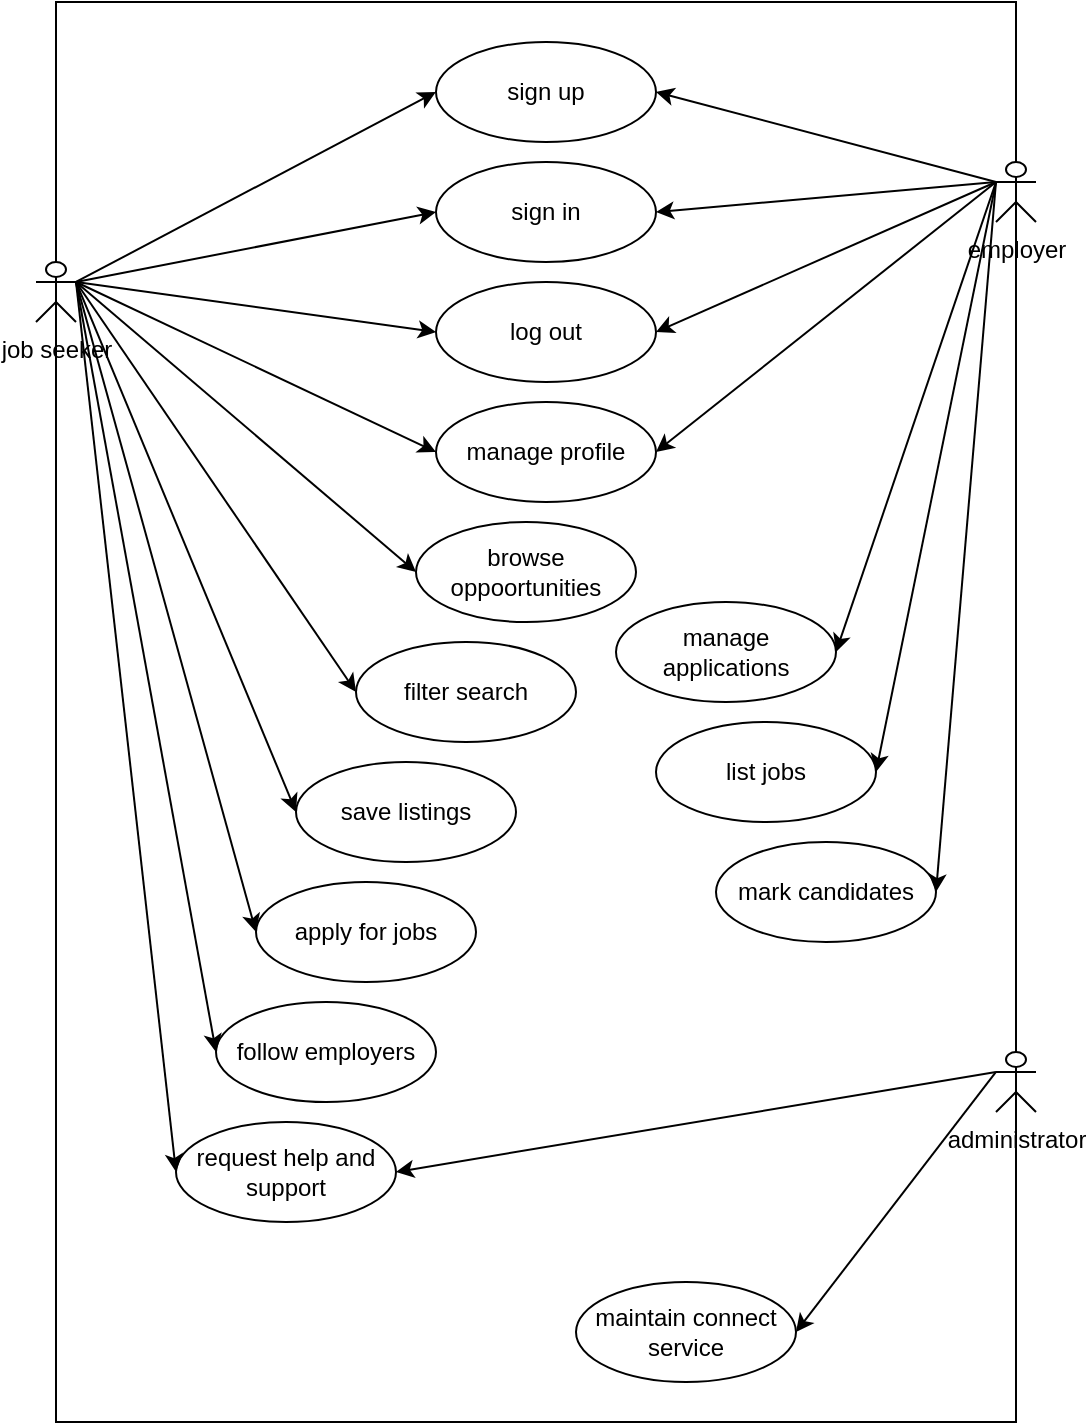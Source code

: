 <mxfile version="26.1.1">
  <diagram name="Page-1" id="1oOGu-gLoE20WJa_DPg3">
    <mxGraphModel dx="1122" dy="724" grid="1" gridSize="10" guides="1" tooltips="1" connect="1" arrows="1" fold="1" page="1" pageScale="1" pageWidth="827" pageHeight="1169" math="0" shadow="0">
      <root>
        <mxCell id="0" />
        <mxCell id="1" parent="0" />
        <mxCell id="iOeNDrVxPZo-YexRlW1L-1" value="" style="rounded=0;whiteSpace=wrap;html=1;" vertex="1" parent="1">
          <mxGeometry x="190" y="30" width="480" height="710" as="geometry" />
        </mxCell>
        <mxCell id="iOeNDrVxPZo-YexRlW1L-2" value="job seeker" style="shape=umlActor;verticalLabelPosition=bottom;verticalAlign=top;html=1;outlineConnect=0;" vertex="1" parent="1">
          <mxGeometry x="180" y="160" width="20" height="30" as="geometry" />
        </mxCell>
        <mxCell id="iOeNDrVxPZo-YexRlW1L-4" value="employer" style="shape=umlActor;verticalLabelPosition=bottom;verticalAlign=top;html=1;outlineConnect=0;" vertex="1" parent="1">
          <mxGeometry x="660" y="110" width="20" height="30" as="geometry" />
        </mxCell>
        <mxCell id="iOeNDrVxPZo-YexRlW1L-5" value="administrator" style="shape=umlActor;verticalLabelPosition=bottom;verticalAlign=top;html=1;outlineConnect=0;" vertex="1" parent="1">
          <mxGeometry x="660" y="555" width="20" height="30" as="geometry" />
        </mxCell>
        <mxCell id="iOeNDrVxPZo-YexRlW1L-6" value="sign up" style="ellipse;whiteSpace=wrap;html=1;" vertex="1" parent="1">
          <mxGeometry x="380" y="50" width="110" height="50" as="geometry" />
        </mxCell>
        <mxCell id="iOeNDrVxPZo-YexRlW1L-7" value="sign in" style="ellipse;whiteSpace=wrap;html=1;" vertex="1" parent="1">
          <mxGeometry x="380" y="110" width="110" height="50" as="geometry" />
        </mxCell>
        <mxCell id="iOeNDrVxPZo-YexRlW1L-8" value="browse oppoortunities" style="ellipse;whiteSpace=wrap;html=1;" vertex="1" parent="1">
          <mxGeometry x="370" y="290" width="110" height="50" as="geometry" />
        </mxCell>
        <mxCell id="iOeNDrVxPZo-YexRlW1L-9" value="filter search" style="ellipse;whiteSpace=wrap;html=1;" vertex="1" parent="1">
          <mxGeometry x="340" y="350" width="110" height="50" as="geometry" />
        </mxCell>
        <mxCell id="iOeNDrVxPZo-YexRlW1L-10" value="manage profile" style="ellipse;whiteSpace=wrap;html=1;" vertex="1" parent="1">
          <mxGeometry x="380" y="230" width="110" height="50" as="geometry" />
        </mxCell>
        <mxCell id="iOeNDrVxPZo-YexRlW1L-11" value="save listings" style="ellipse;whiteSpace=wrap;html=1;" vertex="1" parent="1">
          <mxGeometry x="310" y="410" width="110" height="50" as="geometry" />
        </mxCell>
        <mxCell id="iOeNDrVxPZo-YexRlW1L-12" value="mark candidates" style="ellipse;whiteSpace=wrap;html=1;" vertex="1" parent="1">
          <mxGeometry x="520" y="450" width="110" height="50" as="geometry" />
        </mxCell>
        <mxCell id="iOeNDrVxPZo-YexRlW1L-13" value="apply for jobs" style="ellipse;whiteSpace=wrap;html=1;" vertex="1" parent="1">
          <mxGeometry x="290" y="470" width="110" height="50" as="geometry" />
        </mxCell>
        <mxCell id="iOeNDrVxPZo-YexRlW1L-14" value="list jobs" style="ellipse;whiteSpace=wrap;html=1;" vertex="1" parent="1">
          <mxGeometry x="490" y="390" width="110" height="50" as="geometry" />
        </mxCell>
        <mxCell id="iOeNDrVxPZo-YexRlW1L-15" value="manage applications" style="ellipse;whiteSpace=wrap;html=1;" vertex="1" parent="1">
          <mxGeometry x="470" y="330" width="110" height="50" as="geometry" />
        </mxCell>
        <mxCell id="iOeNDrVxPZo-YexRlW1L-16" value="follow employers" style="ellipse;whiteSpace=wrap;html=1;" vertex="1" parent="1">
          <mxGeometry x="270" y="530" width="110" height="50" as="geometry" />
        </mxCell>
        <mxCell id="iOeNDrVxPZo-YexRlW1L-17" value="request help and support" style="ellipse;whiteSpace=wrap;html=1;" vertex="1" parent="1">
          <mxGeometry x="250" y="590" width="110" height="50" as="geometry" />
        </mxCell>
        <mxCell id="iOeNDrVxPZo-YexRlW1L-18" value="maintain connect service" style="ellipse;whiteSpace=wrap;html=1;" vertex="1" parent="1">
          <mxGeometry x="450" y="670" width="110" height="50" as="geometry" />
        </mxCell>
        <mxCell id="iOeNDrVxPZo-YexRlW1L-24" value="log out" style="ellipse;whiteSpace=wrap;html=1;" vertex="1" parent="1">
          <mxGeometry x="380" y="170" width="110" height="50" as="geometry" />
        </mxCell>
        <mxCell id="iOeNDrVxPZo-YexRlW1L-27" value="" style="endArrow=classic;html=1;rounded=0;exitX=1;exitY=0.333;exitDx=0;exitDy=0;exitPerimeter=0;entryX=0;entryY=0.5;entryDx=0;entryDy=0;" edge="1" parent="1" source="iOeNDrVxPZo-YexRlW1L-2" target="iOeNDrVxPZo-YexRlW1L-6">
          <mxGeometry width="50" height="50" relative="1" as="geometry">
            <mxPoint x="390" y="310" as="sourcePoint" />
            <mxPoint x="440" y="260" as="targetPoint" />
          </mxGeometry>
        </mxCell>
        <mxCell id="iOeNDrVxPZo-YexRlW1L-28" value="" style="endArrow=classic;html=1;rounded=0;entryX=0;entryY=0.5;entryDx=0;entryDy=0;" edge="1" parent="1" target="iOeNDrVxPZo-YexRlW1L-7">
          <mxGeometry width="50" height="50" relative="1" as="geometry">
            <mxPoint x="200" y="170" as="sourcePoint" />
            <mxPoint x="390" y="85" as="targetPoint" />
          </mxGeometry>
        </mxCell>
        <mxCell id="iOeNDrVxPZo-YexRlW1L-29" value="" style="endArrow=classic;html=1;rounded=0;exitX=1;exitY=0.333;exitDx=0;exitDy=0;exitPerimeter=0;entryX=0;entryY=0.5;entryDx=0;entryDy=0;" edge="1" parent="1" source="iOeNDrVxPZo-YexRlW1L-2" target="iOeNDrVxPZo-YexRlW1L-24">
          <mxGeometry width="50" height="50" relative="1" as="geometry">
            <mxPoint x="230" y="187.5" as="sourcePoint" />
            <mxPoint x="380" y="200" as="targetPoint" />
          </mxGeometry>
        </mxCell>
        <mxCell id="iOeNDrVxPZo-YexRlW1L-31" value="" style="endArrow=classic;html=1;rounded=0;entryX=0;entryY=0.5;entryDx=0;entryDy=0;exitX=1;exitY=0.333;exitDx=0;exitDy=0;exitPerimeter=0;" edge="1" parent="1" source="iOeNDrVxPZo-YexRlW1L-2" target="iOeNDrVxPZo-YexRlW1L-10">
          <mxGeometry width="50" height="50" relative="1" as="geometry">
            <mxPoint x="390" y="310" as="sourcePoint" />
            <mxPoint x="440" y="260" as="targetPoint" />
          </mxGeometry>
        </mxCell>
        <mxCell id="iOeNDrVxPZo-YexRlW1L-32" value="" style="endArrow=classic;html=1;rounded=0;exitX=0;exitY=0.333;exitDx=0;exitDy=0;exitPerimeter=0;entryX=1;entryY=0.5;entryDx=0;entryDy=0;" edge="1" parent="1" source="iOeNDrVxPZo-YexRlW1L-4" target="iOeNDrVxPZo-YexRlW1L-6">
          <mxGeometry width="50" height="50" relative="1" as="geometry">
            <mxPoint x="210" y="180" as="sourcePoint" />
            <mxPoint x="390" y="85" as="targetPoint" />
          </mxGeometry>
        </mxCell>
        <mxCell id="iOeNDrVxPZo-YexRlW1L-33" value="" style="endArrow=classic;html=1;rounded=0;exitX=0;exitY=0.333;exitDx=0;exitDy=0;exitPerimeter=0;entryX=1;entryY=0.5;entryDx=0;entryDy=0;" edge="1" parent="1" source="iOeNDrVxPZo-YexRlW1L-4" target="iOeNDrVxPZo-YexRlW1L-7">
          <mxGeometry width="50" height="50" relative="1" as="geometry">
            <mxPoint x="670" y="130" as="sourcePoint" />
            <mxPoint x="500" y="85" as="targetPoint" />
          </mxGeometry>
        </mxCell>
        <mxCell id="iOeNDrVxPZo-YexRlW1L-34" value="" style="endArrow=classic;html=1;rounded=0;exitX=0;exitY=0.333;exitDx=0;exitDy=0;exitPerimeter=0;entryX=1;entryY=0.5;entryDx=0;entryDy=0;" edge="1" parent="1" source="iOeNDrVxPZo-YexRlW1L-4" target="iOeNDrVxPZo-YexRlW1L-24">
          <mxGeometry width="50" height="50" relative="1" as="geometry">
            <mxPoint x="680" y="140" as="sourcePoint" />
            <mxPoint x="510" y="95" as="targetPoint" />
          </mxGeometry>
        </mxCell>
        <mxCell id="iOeNDrVxPZo-YexRlW1L-35" value="" style="endArrow=classic;html=1;rounded=0;exitX=0;exitY=0.333;exitDx=0;exitDy=0;exitPerimeter=0;entryX=1;entryY=0.5;entryDx=0;entryDy=0;" edge="1" parent="1" source="iOeNDrVxPZo-YexRlW1L-4" target="iOeNDrVxPZo-YexRlW1L-10">
          <mxGeometry width="50" height="50" relative="1" as="geometry">
            <mxPoint x="690" y="150" as="sourcePoint" />
            <mxPoint x="520" y="105" as="targetPoint" />
          </mxGeometry>
        </mxCell>
        <mxCell id="iOeNDrVxPZo-YexRlW1L-36" value="" style="endArrow=classic;html=1;rounded=0;entryX=1;entryY=0.5;entryDx=0;entryDy=0;" edge="1" parent="1" target="iOeNDrVxPZo-YexRlW1L-15">
          <mxGeometry width="50" height="50" relative="1" as="geometry">
            <mxPoint x="660" y="120" as="sourcePoint" />
            <mxPoint x="530" y="115" as="targetPoint" />
          </mxGeometry>
        </mxCell>
        <mxCell id="iOeNDrVxPZo-YexRlW1L-37" value="" style="endArrow=classic;html=1;rounded=0;exitX=0;exitY=0.333;exitDx=0;exitDy=0;exitPerimeter=0;entryX=1;entryY=0.5;entryDx=0;entryDy=0;" edge="1" parent="1" source="iOeNDrVxPZo-YexRlW1L-4" target="iOeNDrVxPZo-YexRlW1L-14">
          <mxGeometry width="50" height="50" relative="1" as="geometry">
            <mxPoint x="710" y="170" as="sourcePoint" />
            <mxPoint x="540" y="125" as="targetPoint" />
          </mxGeometry>
        </mxCell>
        <mxCell id="iOeNDrVxPZo-YexRlW1L-38" value="" style="endArrow=classic;html=1;rounded=0;exitX=0;exitY=0.333;exitDx=0;exitDy=0;exitPerimeter=0;entryX=1;entryY=0.5;entryDx=0;entryDy=0;" edge="1" parent="1" source="iOeNDrVxPZo-YexRlW1L-4" target="iOeNDrVxPZo-YexRlW1L-12">
          <mxGeometry width="50" height="50" relative="1" as="geometry">
            <mxPoint x="720" y="180" as="sourcePoint" />
            <mxPoint x="550" y="135" as="targetPoint" />
          </mxGeometry>
        </mxCell>
        <mxCell id="iOeNDrVxPZo-YexRlW1L-39" value="" style="endArrow=classic;html=1;rounded=0;exitX=1;exitY=0.333;exitDx=0;exitDy=0;exitPerimeter=0;entryX=0;entryY=0.5;entryDx=0;entryDy=0;" edge="1" parent="1" source="iOeNDrVxPZo-YexRlW1L-2" target="iOeNDrVxPZo-YexRlW1L-8">
          <mxGeometry width="50" height="50" relative="1" as="geometry">
            <mxPoint x="730" y="190" as="sourcePoint" />
            <mxPoint x="560" y="145" as="targetPoint" />
          </mxGeometry>
        </mxCell>
        <mxCell id="iOeNDrVxPZo-YexRlW1L-40" value="" style="endArrow=classic;html=1;rounded=0;exitX=1;exitY=0.333;exitDx=0;exitDy=0;exitPerimeter=0;entryX=0;entryY=0.5;entryDx=0;entryDy=0;strokeColor=default;align=center;verticalAlign=middle;fontFamily=Helvetica;fontSize=11;fontColor=default;labelBackgroundColor=default;" edge="1" parent="1" source="iOeNDrVxPZo-YexRlW1L-2" target="iOeNDrVxPZo-YexRlW1L-9">
          <mxGeometry width="50" height="50" relative="1" as="geometry">
            <mxPoint x="740" y="200" as="sourcePoint" />
            <mxPoint x="570" y="155" as="targetPoint" />
          </mxGeometry>
        </mxCell>
        <mxCell id="iOeNDrVxPZo-YexRlW1L-41" value="" style="endArrow=classic;html=1;rounded=0;exitX=1;exitY=0.333;exitDx=0;exitDy=0;exitPerimeter=0;entryX=0;entryY=0.5;entryDx=0;entryDy=0;strokeColor=default;align=center;verticalAlign=middle;fontFamily=Helvetica;fontSize=11;fontColor=default;labelBackgroundColor=default;" edge="1" parent="1" source="iOeNDrVxPZo-YexRlW1L-2" target="iOeNDrVxPZo-YexRlW1L-11">
          <mxGeometry width="50" height="50" relative="1" as="geometry">
            <mxPoint x="210" y="180" as="sourcePoint" />
            <mxPoint x="350" y="385" as="targetPoint" />
          </mxGeometry>
        </mxCell>
        <mxCell id="iOeNDrVxPZo-YexRlW1L-42" value="" style="endArrow=classic;html=1;rounded=0;exitX=1;exitY=0.333;exitDx=0;exitDy=0;exitPerimeter=0;entryX=0;entryY=0.5;entryDx=0;entryDy=0;strokeColor=default;align=center;verticalAlign=middle;fontFamily=Helvetica;fontSize=11;fontColor=default;labelBackgroundColor=default;" edge="1" parent="1" source="iOeNDrVxPZo-YexRlW1L-2" target="iOeNDrVxPZo-YexRlW1L-13">
          <mxGeometry width="50" height="50" relative="1" as="geometry">
            <mxPoint x="210" y="180" as="sourcePoint" />
            <mxPoint x="320" y="445" as="targetPoint" />
          </mxGeometry>
        </mxCell>
        <mxCell id="iOeNDrVxPZo-YexRlW1L-43" value="" style="endArrow=classic;html=1;rounded=0;exitX=1;exitY=0.333;exitDx=0;exitDy=0;exitPerimeter=0;entryX=0;entryY=0.5;entryDx=0;entryDy=0;strokeColor=default;align=center;verticalAlign=middle;fontFamily=Helvetica;fontSize=11;fontColor=default;labelBackgroundColor=default;" edge="1" parent="1" source="iOeNDrVxPZo-YexRlW1L-2" target="iOeNDrVxPZo-YexRlW1L-16">
          <mxGeometry width="50" height="50" relative="1" as="geometry">
            <mxPoint x="220" y="190" as="sourcePoint" />
            <mxPoint x="330" y="455" as="targetPoint" />
          </mxGeometry>
        </mxCell>
        <mxCell id="iOeNDrVxPZo-YexRlW1L-44" value="" style="endArrow=classic;html=1;rounded=0;exitX=1;exitY=0.333;exitDx=0;exitDy=0;exitPerimeter=0;entryX=0;entryY=0.5;entryDx=0;entryDy=0;strokeColor=default;align=center;verticalAlign=middle;fontFamily=Helvetica;fontSize=11;fontColor=default;labelBackgroundColor=default;" edge="1" parent="1" source="iOeNDrVxPZo-YexRlW1L-2" target="iOeNDrVxPZo-YexRlW1L-17">
          <mxGeometry width="50" height="50" relative="1" as="geometry">
            <mxPoint x="230" y="200" as="sourcePoint" />
            <mxPoint x="340" y="465" as="targetPoint" />
          </mxGeometry>
        </mxCell>
        <mxCell id="iOeNDrVxPZo-YexRlW1L-45" value="" style="endArrow=classic;html=1;rounded=0;exitX=0;exitY=0.333;exitDx=0;exitDy=0;exitPerimeter=0;entryX=1;entryY=0.5;entryDx=0;entryDy=0;strokeColor=default;align=center;verticalAlign=middle;fontFamily=Helvetica;fontSize=11;fontColor=default;labelBackgroundColor=default;" edge="1" parent="1" source="iOeNDrVxPZo-YexRlW1L-5" target="iOeNDrVxPZo-YexRlW1L-18">
          <mxGeometry width="50" height="50" relative="1" as="geometry">
            <mxPoint x="240" y="210" as="sourcePoint" />
            <mxPoint x="350" y="475" as="targetPoint" />
          </mxGeometry>
        </mxCell>
        <mxCell id="iOeNDrVxPZo-YexRlW1L-46" value="" style="endArrow=classic;html=1;rounded=0;exitX=0;exitY=0.333;exitDx=0;exitDy=0;exitPerimeter=0;entryX=1;entryY=0.5;entryDx=0;entryDy=0;strokeColor=default;align=center;verticalAlign=middle;fontFamily=Helvetica;fontSize=11;fontColor=default;labelBackgroundColor=default;" edge="1" parent="1" source="iOeNDrVxPZo-YexRlW1L-5" target="iOeNDrVxPZo-YexRlW1L-17">
          <mxGeometry width="50" height="50" relative="1" as="geometry">
            <mxPoint x="250" y="220" as="sourcePoint" />
            <mxPoint x="360" y="485" as="targetPoint" />
          </mxGeometry>
        </mxCell>
      </root>
    </mxGraphModel>
  </diagram>
</mxfile>

